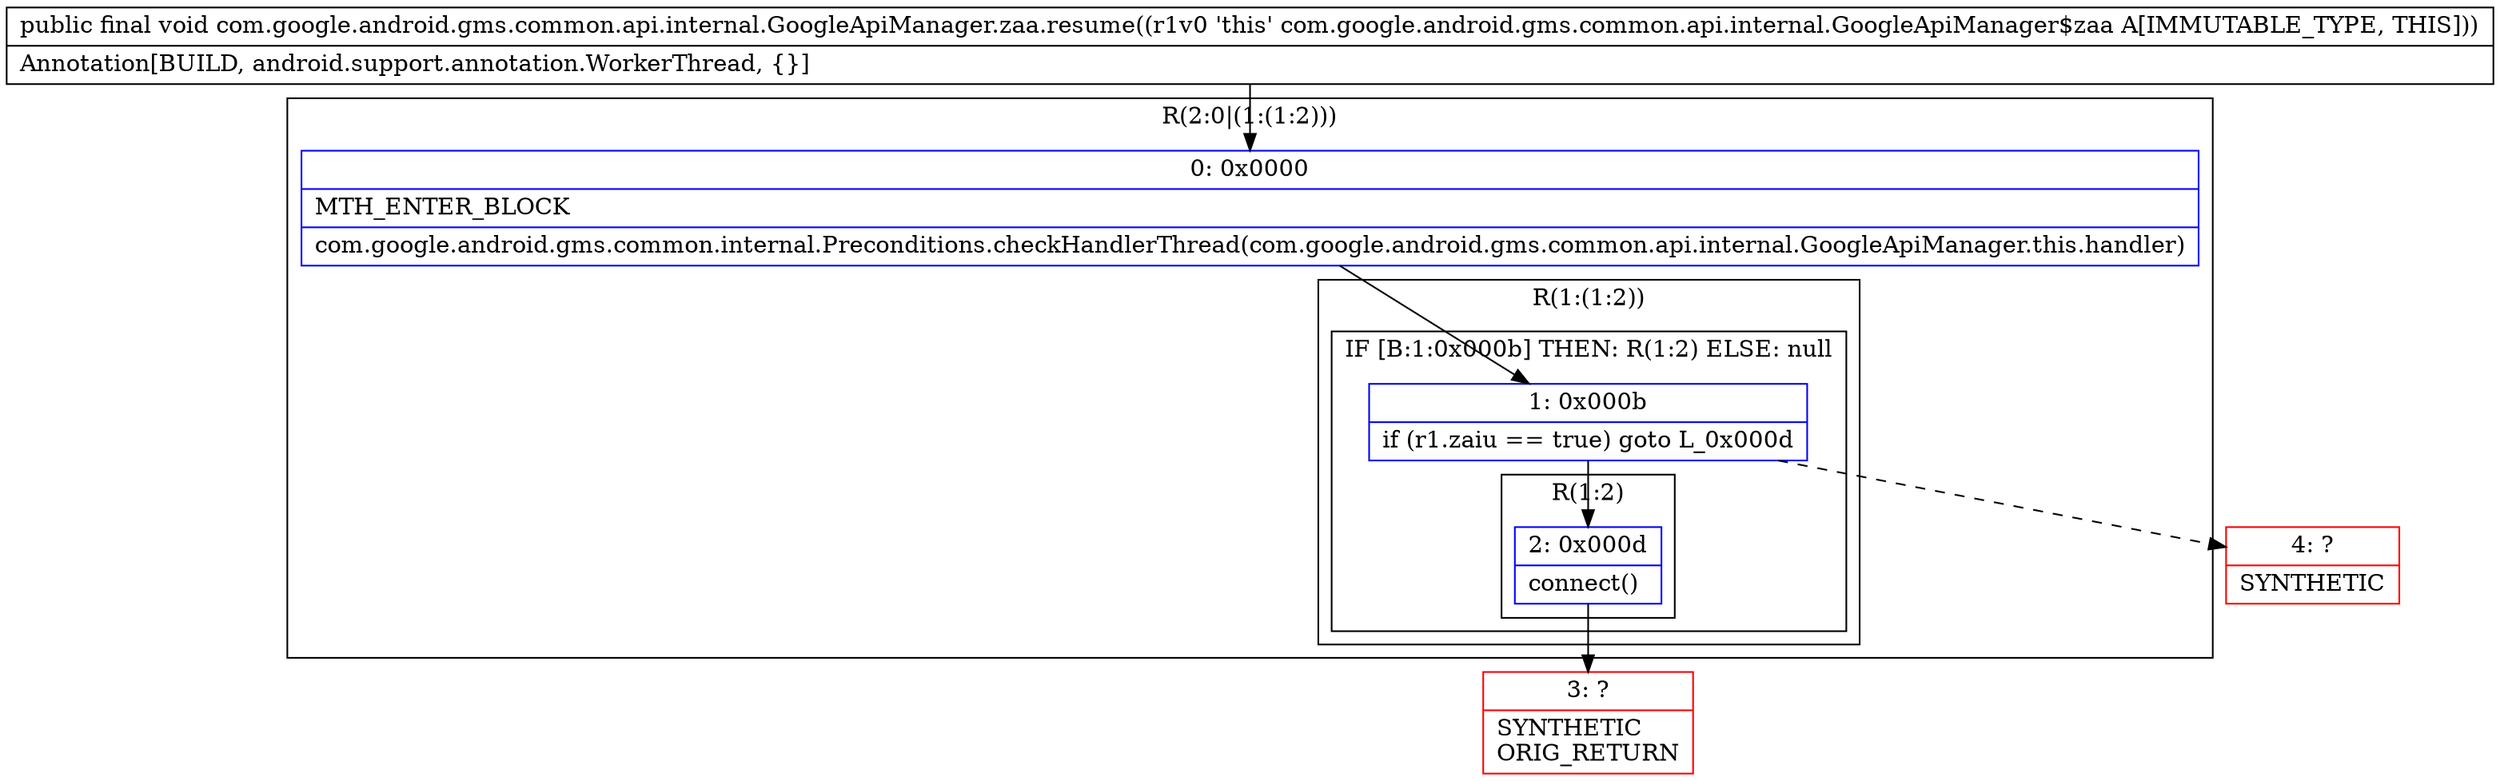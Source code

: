 digraph "CFG forcom.google.android.gms.common.api.internal.GoogleApiManager.zaa.resume()V" {
subgraph cluster_Region_1276537122 {
label = "R(2:0|(1:(1:2)))";
node [shape=record,color=blue];
Node_0 [shape=record,label="{0\:\ 0x0000|MTH_ENTER_BLOCK\l|com.google.android.gms.common.internal.Preconditions.checkHandlerThread(com.google.android.gms.common.api.internal.GoogleApiManager.this.handler)\l}"];
subgraph cluster_Region_1816130965 {
label = "R(1:(1:2))";
node [shape=record,color=blue];
subgraph cluster_IfRegion_2138214941 {
label = "IF [B:1:0x000b] THEN: R(1:2) ELSE: null";
node [shape=record,color=blue];
Node_1 [shape=record,label="{1\:\ 0x000b|if (r1.zaiu == true) goto L_0x000d\l}"];
subgraph cluster_Region_637384413 {
label = "R(1:2)";
node [shape=record,color=blue];
Node_2 [shape=record,label="{2\:\ 0x000d|connect()\l}"];
}
}
}
}
Node_3 [shape=record,color=red,label="{3\:\ ?|SYNTHETIC\lORIG_RETURN\l}"];
Node_4 [shape=record,color=red,label="{4\:\ ?|SYNTHETIC\l}"];
MethodNode[shape=record,label="{public final void com.google.android.gms.common.api.internal.GoogleApiManager.zaa.resume((r1v0 'this' com.google.android.gms.common.api.internal.GoogleApiManager$zaa A[IMMUTABLE_TYPE, THIS]))  | Annotation[BUILD, android.support.annotation.WorkerThread, \{\}]\l}"];
MethodNode -> Node_0;
Node_0 -> Node_1;
Node_1 -> Node_2;
Node_1 -> Node_4[style=dashed];
Node_2 -> Node_3;
}

